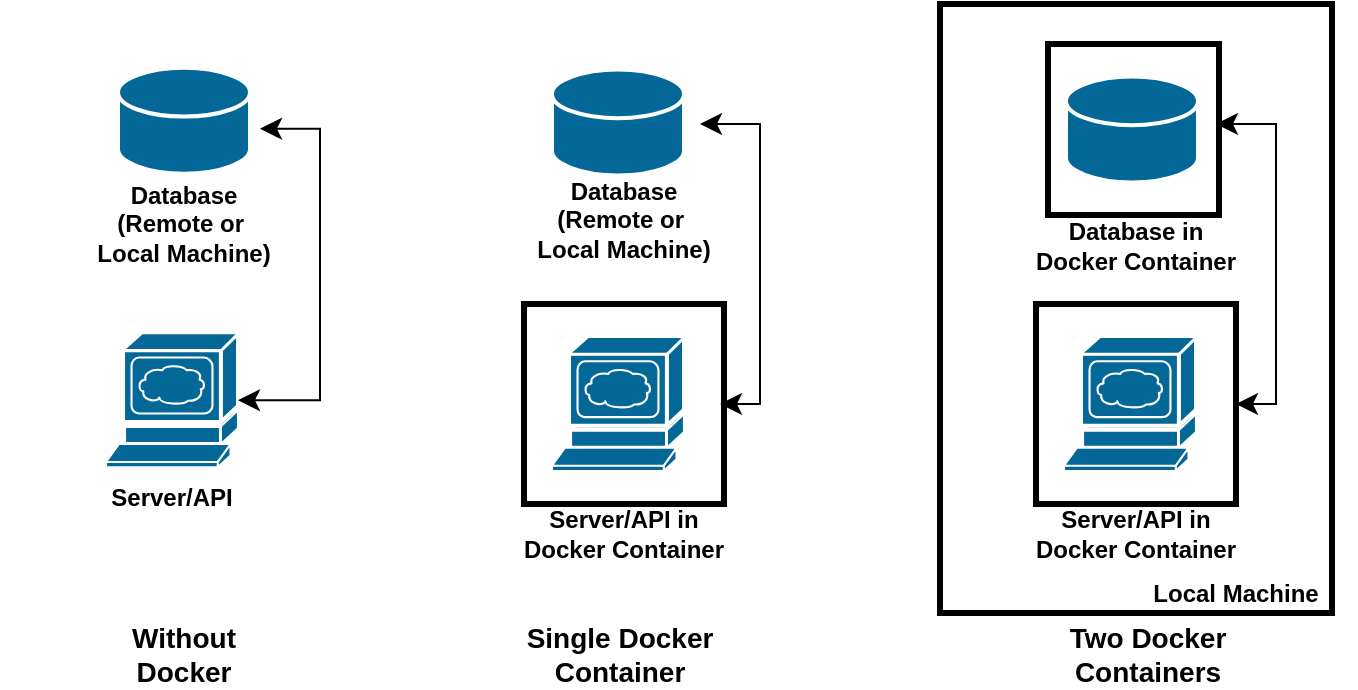 <mxfile version="21.6.5" type="device">
  <diagram name="Page-1" id="UEHAVwUpDQmihoC4NCPU">
    <mxGraphModel dx="949" dy="464" grid="1" gridSize="10" guides="1" tooltips="1" connect="1" arrows="1" fold="1" page="1" pageScale="1" pageWidth="850" pageHeight="1100" background="#ffffff" math="0" shadow="0">
      <root>
        <mxCell id="0" />
        <mxCell id="1" parent="0" />
        <mxCell id="rFKt25T5PVaV-o2PCqys-2" value="" style="shape=mxgraph.cisco.storage.relational_database;sketch=0;html=1;pointerEvents=1;dashed=0;fillColor=#036897;strokeColor=#ffffff;strokeWidth=2;verticalLabelPosition=bottom;verticalAlign=top;align=center;outlineConnect=0;" vertex="1" parent="1">
          <mxGeometry x="159" y="61.88" width="66" height="53" as="geometry" />
        </mxCell>
        <mxCell id="rFKt25T5PVaV-o2PCqys-7" value="Database &lt;br&gt;&lt;div&gt;(Remote or&amp;nbsp;&lt;/div&gt;&lt;div&gt;Local Machine)&lt;br&gt;&lt;/div&gt;" style="text;strokeColor=none;align=center;fillColor=none;html=1;verticalAlign=middle;whiteSpace=wrap;rounded=0;fontStyle=1" vertex="1" parent="1">
          <mxGeometry x="100" y="124.88" width="184" height="30" as="geometry" />
        </mxCell>
        <mxCell id="rFKt25T5PVaV-o2PCqys-9" value="" style="group" vertex="1" connectable="0" parent="1">
          <mxGeometry x="153" y="194.63" width="66" height="97" as="geometry" />
        </mxCell>
        <mxCell id="rFKt25T5PVaV-o2PCqys-6" value="Server/API" style="text;strokeColor=none;align=center;fillColor=none;html=1;verticalAlign=middle;whiteSpace=wrap;rounded=0;fontStyle=1" vertex="1" parent="rFKt25T5PVaV-o2PCqys-9">
          <mxGeometry x="3" y="67" width="60" height="30" as="geometry" />
        </mxCell>
        <mxCell id="rFKt25T5PVaV-o2PCqys-8" value="" style="shape=mxgraph.cisco.servers.www_server;sketch=0;html=1;pointerEvents=1;dashed=0;fillColor=#036897;strokeColor=#ffffff;strokeWidth=2;verticalLabelPosition=bottom;verticalAlign=top;align=center;outlineConnect=0;" vertex="1" parent="rFKt25T5PVaV-o2PCqys-9">
          <mxGeometry width="66" height="67" as="geometry" />
        </mxCell>
        <mxCell id="rFKt25T5PVaV-o2PCqys-13" value="" style="shape=mxgraph.cisco.storage.relational_database;sketch=0;html=1;pointerEvents=1;dashed=0;fillColor=#036897;strokeColor=#ffffff;strokeWidth=2;verticalLabelPosition=bottom;verticalAlign=top;align=center;outlineConnect=0;" vertex="1" parent="1">
          <mxGeometry x="376" y="62.75" width="66" height="53" as="geometry" />
        </mxCell>
        <mxCell id="rFKt25T5PVaV-o2PCqys-19" value="Database &lt;br&gt;&lt;div&gt;(Remote or&amp;nbsp;&lt;/div&gt;&lt;div&gt;Local Machine)&lt;br&gt;&lt;/div&gt;" style="text;strokeColor=none;align=center;fillColor=none;html=1;verticalAlign=middle;whiteSpace=wrap;rounded=0;fontStyle=1" vertex="1" parent="1">
          <mxGeometry x="320" y="122.75" width="184" height="30" as="geometry" />
        </mxCell>
        <mxCell id="rFKt25T5PVaV-o2PCqys-20" value="" style="whiteSpace=wrap;html=1;aspect=fixed;fillColor=none;strokeWidth=3;" vertex="1" parent="1">
          <mxGeometry x="362" y="180" width="100" height="100" as="geometry" />
        </mxCell>
        <mxCell id="rFKt25T5PVaV-o2PCqys-21" value="Server/API in &lt;br&gt;Docker Container" style="text;strokeColor=none;align=center;fillColor=none;html=1;verticalAlign=middle;whiteSpace=wrap;rounded=0;fontStyle=1" vertex="1" parent="1">
          <mxGeometry x="352" y="280" width="120" height="30" as="geometry" />
        </mxCell>
        <mxCell id="rFKt25T5PVaV-o2PCqys-17" value="" style="shape=mxgraph.cisco.servers.www_server;sketch=0;html=1;pointerEvents=1;dashed=0;fillColor=#036897;strokeColor=#ffffff;strokeWidth=2;verticalLabelPosition=bottom;verticalAlign=top;align=center;outlineConnect=0;" vertex="1" parent="1">
          <mxGeometry x="376" y="196.5" width="66" height="67" as="geometry" />
        </mxCell>
        <mxCell id="rFKt25T5PVaV-o2PCqys-28" value="" style="whiteSpace=wrap;html=1;aspect=fixed;fillColor=none;strokeWidth=3;" vertex="1" parent="1">
          <mxGeometry x="618" y="180" width="100" height="100" as="geometry" />
        </mxCell>
        <mxCell id="rFKt25T5PVaV-o2PCqys-29" value="Server/API in &lt;br&gt;Docker Container" style="text;strokeColor=none;align=center;fillColor=none;html=1;verticalAlign=middle;whiteSpace=wrap;rounded=0;fontStyle=1" vertex="1" parent="1">
          <mxGeometry x="608" y="280" width="120" height="30" as="geometry" />
        </mxCell>
        <mxCell id="rFKt25T5PVaV-o2PCqys-30" value="" style="shape=mxgraph.cisco.servers.www_server;sketch=0;html=1;pointerEvents=1;dashed=0;fillColor=#036897;strokeColor=#ffffff;strokeWidth=2;verticalLabelPosition=bottom;verticalAlign=top;align=center;outlineConnect=0;" vertex="1" parent="1">
          <mxGeometry x="632" y="196.5" width="66" height="67" as="geometry" />
        </mxCell>
        <mxCell id="rFKt25T5PVaV-o2PCqys-36" value="" style="group" vertex="1" connectable="0" parent="1">
          <mxGeometry x="619" y="50" width="109" height="115.5" as="geometry" />
        </mxCell>
        <mxCell id="rFKt25T5PVaV-o2PCqys-26" value="" style="shape=mxgraph.cisco.storage.relational_database;sketch=0;html=1;pointerEvents=1;dashed=0;fillColor=#036897;strokeColor=#ffffff;strokeWidth=2;verticalLabelPosition=bottom;verticalAlign=top;align=center;outlineConnect=0;" vertex="1" parent="rFKt25T5PVaV-o2PCqys-36">
          <mxGeometry x="14" y="16.25" width="66" height="53" as="geometry" />
        </mxCell>
        <mxCell id="rFKt25T5PVaV-o2PCqys-31" value="" style="whiteSpace=wrap;html=1;aspect=fixed;fillColor=none;strokeWidth=3;" vertex="1" parent="rFKt25T5PVaV-o2PCqys-36">
          <mxGeometry x="5" width="85.5" height="85.5" as="geometry" />
        </mxCell>
        <mxCell id="rFKt25T5PVaV-o2PCqys-35" style="edgeStyle=none;rounded=0;orthogonalLoop=1;jettySize=auto;html=1;exitX=0.5;exitY=1;exitDx=0;exitDy=0;" edge="1" parent="rFKt25T5PVaV-o2PCqys-36" source="rFKt25T5PVaV-o2PCqys-31" target="rFKt25T5PVaV-o2PCqys-31">
          <mxGeometry relative="1" as="geometry" />
        </mxCell>
        <mxCell id="rFKt25T5PVaV-o2PCqys-34" value="Database in &lt;br&gt;Docker Container" style="text;strokeColor=none;align=center;fillColor=none;html=1;verticalAlign=middle;whiteSpace=wrap;rounded=0;fontStyle=1" vertex="1" parent="rFKt25T5PVaV-o2PCqys-36">
          <mxGeometry x="-11" y="85.5" width="120" height="30" as="geometry" />
        </mxCell>
        <mxCell id="rFKt25T5PVaV-o2PCqys-40" value="" style="rounded=0;whiteSpace=wrap;html=1;fillColor=none;strokeWidth=3;" vertex="1" parent="1">
          <mxGeometry x="570" y="30" width="196" height="304.5" as="geometry" />
        </mxCell>
        <mxCell id="rFKt25T5PVaV-o2PCqys-46" value="" style="edgeStyle=elbowEdgeStyle;elbow=horizontal;endArrow=classic;html=1;curved=0;rounded=0;endSize=8;startSize=8;exitX=1;exitY=0.5;exitDx=0;exitDy=0;startArrow=classic;startFill=1;" edge="1" parent="1" source="rFKt25T5PVaV-o2PCqys-28">
          <mxGeometry width="50" height="50" relative="1" as="geometry">
            <mxPoint x="738" y="140" as="sourcePoint" />
            <mxPoint x="708" y="90" as="targetPoint" />
            <Array as="points">
              <mxPoint x="738" y="160" />
            </Array>
          </mxGeometry>
        </mxCell>
        <mxCell id="rFKt25T5PVaV-o2PCqys-47" value="Single Docker Container" style="text;strokeColor=none;align=center;fillColor=none;html=1;verticalAlign=middle;whiteSpace=wrap;rounded=0;fontStyle=1;fontSize=14;" vertex="1" parent="1">
          <mxGeometry x="350" y="340" width="120" height="30" as="geometry" />
        </mxCell>
        <mxCell id="rFKt25T5PVaV-o2PCqys-48" value="Two Docker Containers" style="text;strokeColor=none;align=center;fillColor=none;html=1;verticalAlign=middle;whiteSpace=wrap;rounded=0;fontStyle=1;fontSize=14;" vertex="1" parent="1">
          <mxGeometry x="613.5" y="340" width="120" height="30" as="geometry" />
        </mxCell>
        <mxCell id="rFKt25T5PVaV-o2PCqys-49" value="Local Machine" style="text;strokeColor=none;align=center;fillColor=none;html=1;verticalAlign=middle;whiteSpace=wrap;rounded=0;fontStyle=1" vertex="1" parent="1">
          <mxGeometry x="658" y="310" width="120" height="30" as="geometry" />
        </mxCell>
        <mxCell id="rFKt25T5PVaV-o2PCqys-50" value="" style="edgeStyle=elbowEdgeStyle;elbow=horizontal;endArrow=classic;html=1;curved=0;rounded=0;endSize=8;startSize=8;exitX=1;exitY=0.5;exitDx=0;exitDy=0;startArrow=classic;startFill=1;" edge="1" parent="1">
          <mxGeometry width="50" height="50" relative="1" as="geometry">
            <mxPoint x="460" y="230" as="sourcePoint" />
            <mxPoint x="450" y="90" as="targetPoint" />
            <Array as="points">
              <mxPoint x="480" y="160" />
            </Array>
          </mxGeometry>
        </mxCell>
        <mxCell id="rFKt25T5PVaV-o2PCqys-51" value="" style="edgeStyle=elbowEdgeStyle;elbow=horizontal;endArrow=classic;html=1;curved=0;rounded=0;endSize=8;startSize=8;startArrow=classic;startFill=1;" edge="1" parent="1" source="rFKt25T5PVaV-o2PCqys-8">
          <mxGeometry width="50" height="50" relative="1" as="geometry">
            <mxPoint x="240" y="232.38" as="sourcePoint" />
            <mxPoint x="230" y="92.38" as="targetPoint" />
            <Array as="points">
              <mxPoint x="260" y="162.38" />
            </Array>
          </mxGeometry>
        </mxCell>
        <mxCell id="rFKt25T5PVaV-o2PCqys-52" value="Without Docker" style="text;strokeColor=none;align=center;fillColor=none;html=1;verticalAlign=middle;whiteSpace=wrap;rounded=0;fontStyle=1;fontSize=14;" vertex="1" parent="1">
          <mxGeometry x="142" y="340" width="100" height="30" as="geometry" />
        </mxCell>
      </root>
    </mxGraphModel>
  </diagram>
</mxfile>
